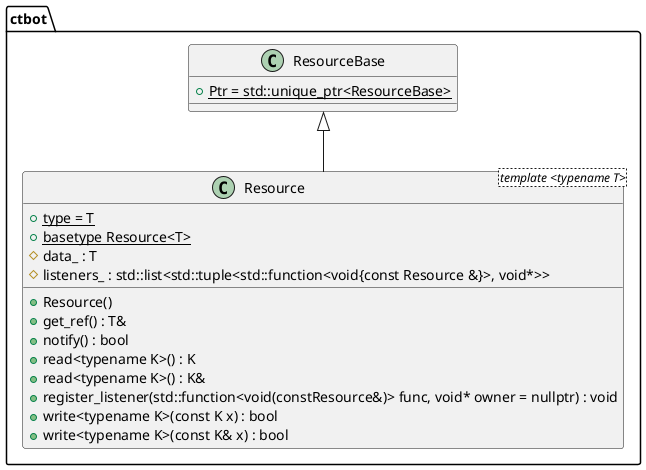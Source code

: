 @startuml resource

namespace ctbot {
    class Resource <template <typename T>> {
        +Resource()
        +{static} type = T
        +{static} basetype Resource<T>
        +get_ref() : T&
        +notify() : bool
        +read<typename K>() : K
        +read<typename K>() : K&
        +register_listener(std::function<void(constResource&)> func, void* owner = nullptr) : void
        +write<typename K>(const K x) : bool
        +write<typename K>(const K& x) : bool
        #data_ : T
        #listeners_ : std::list<std::tuple<std::function<void{const Resource &}>, void*>>
    }

    class ResourceBase {
        +{static} Ptr = std::unique_ptr<ResourceBase>
    }

    ResourceBase <|-- Resource
}

@enduml
